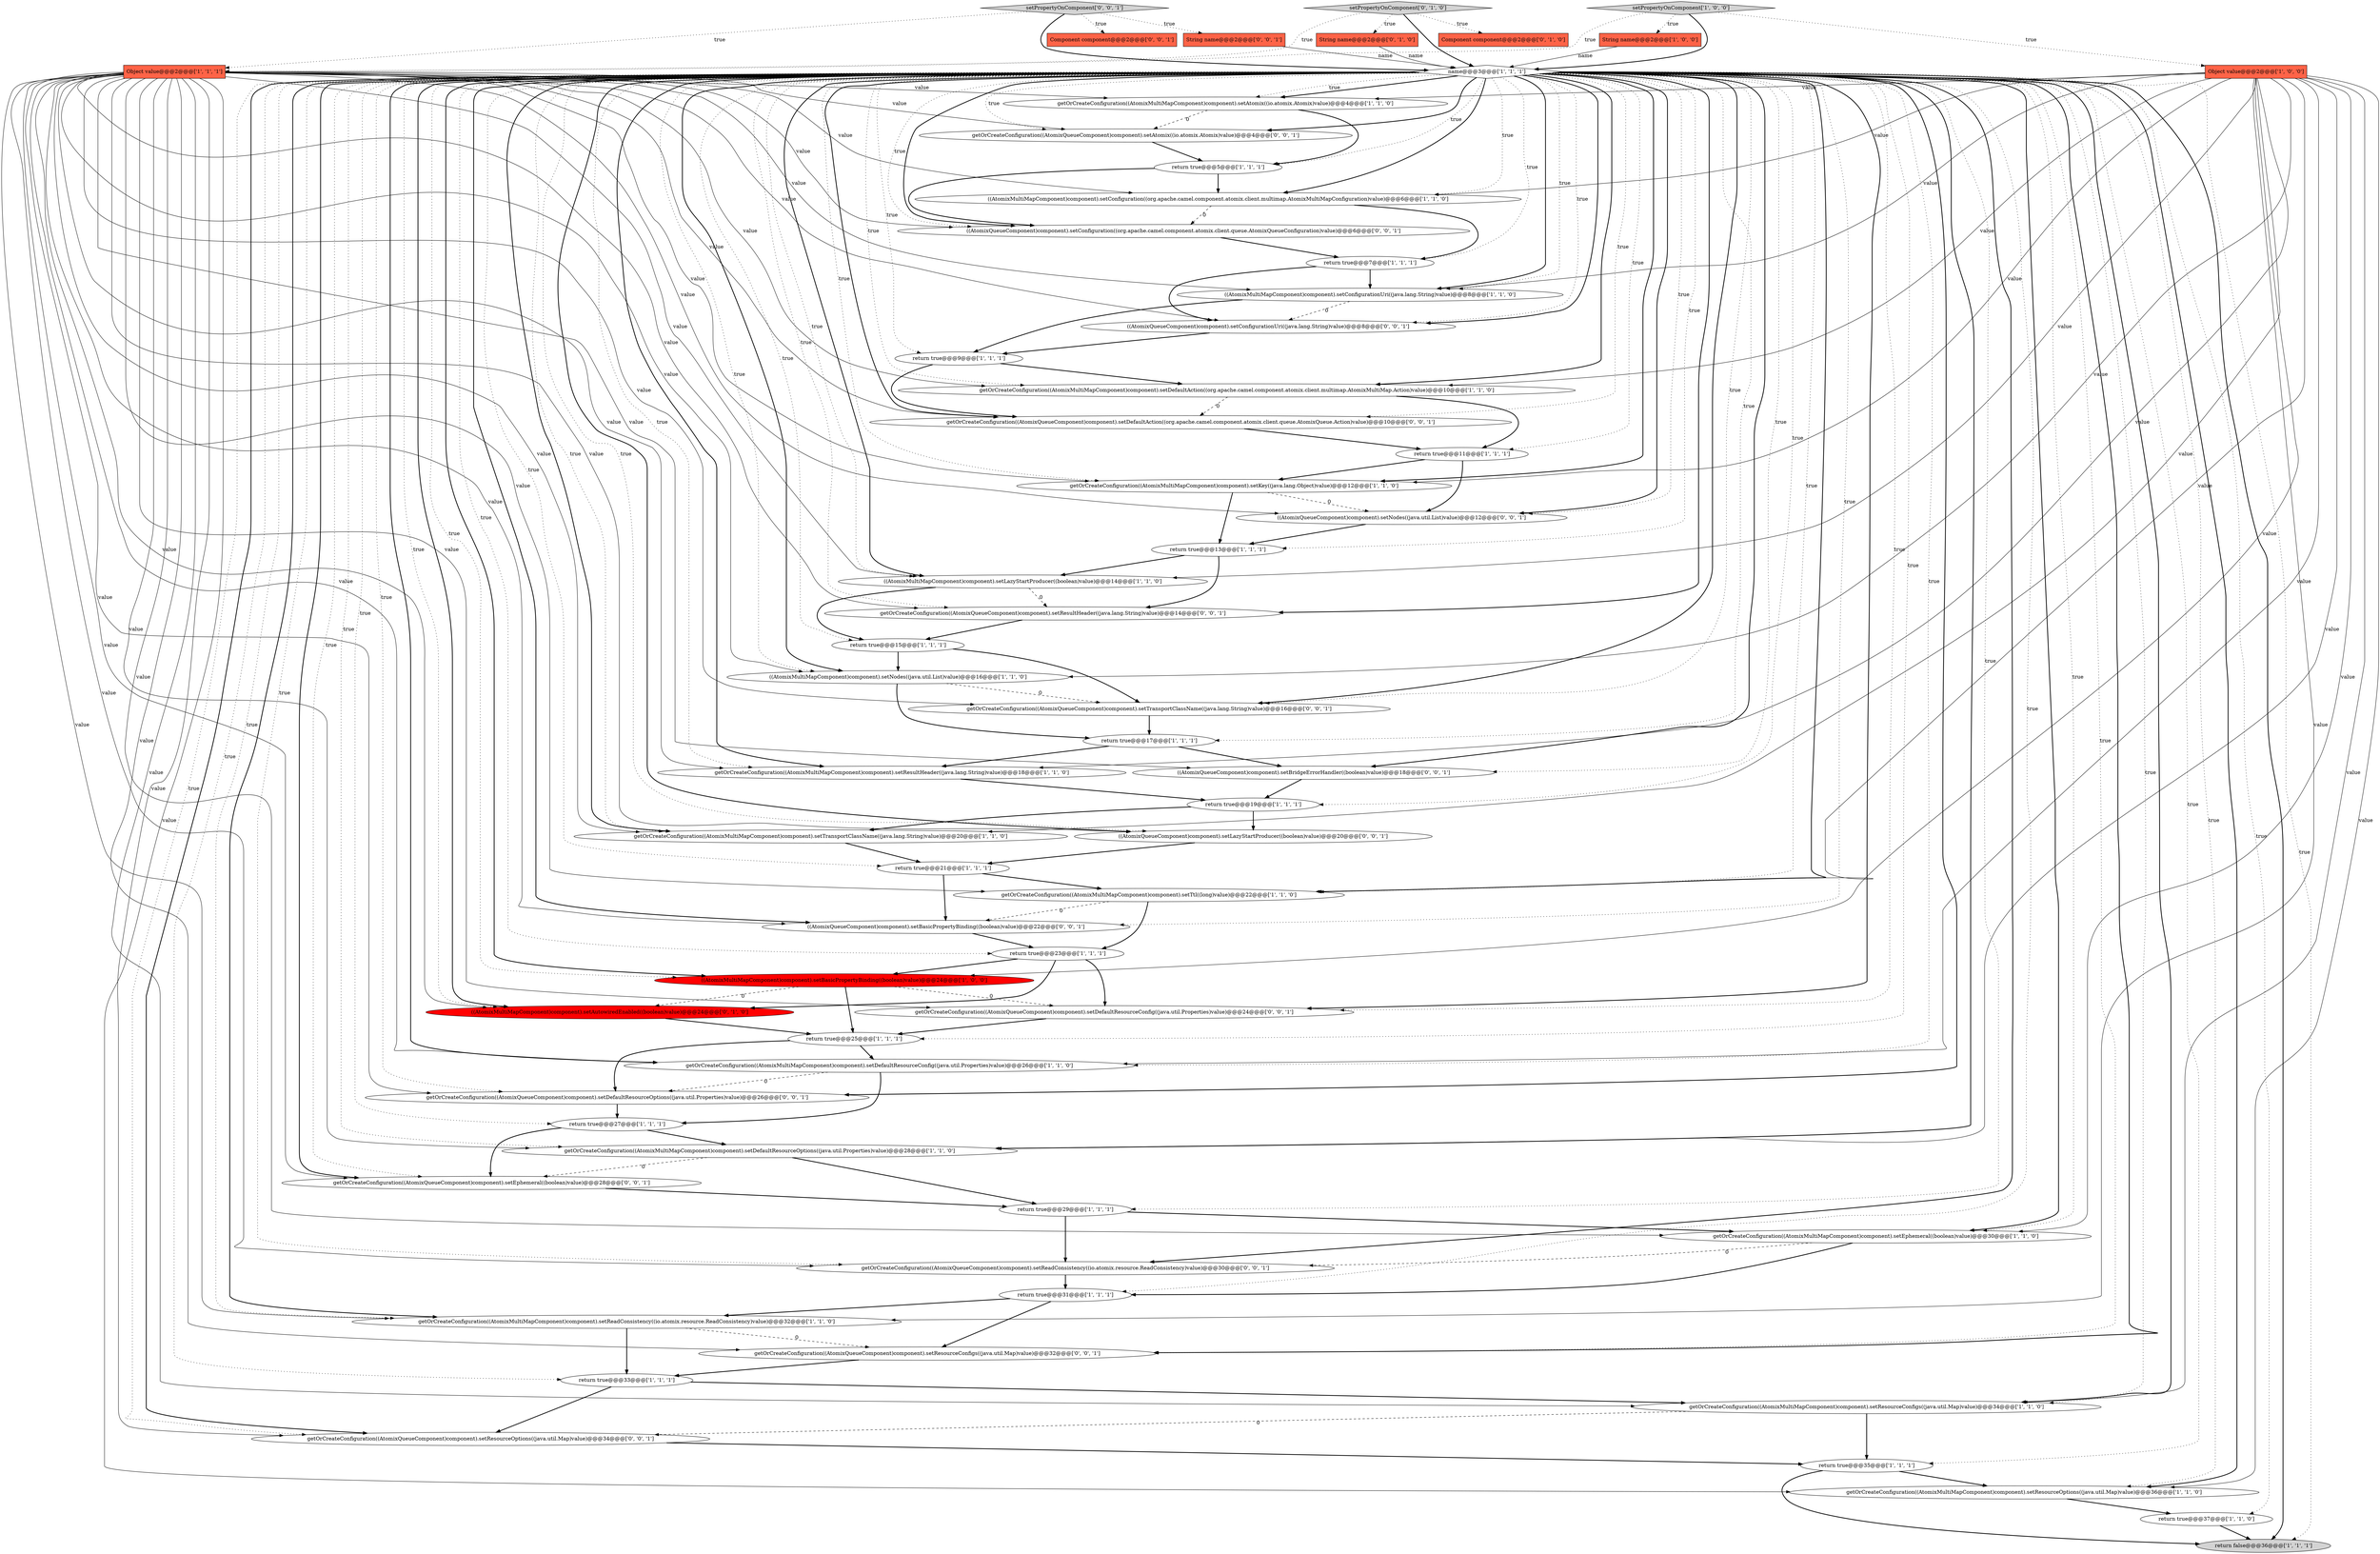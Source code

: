 digraph {
13 [style = filled, label = "getOrCreateConfiguration((AtomixMultiMapComponent)component).setKey((java.lang.Object)value)@@@12@@@['1', '1', '0']", fillcolor = white, shape = ellipse image = "AAA0AAABBB1BBB"];
0 [style = filled, label = "getOrCreateConfiguration((AtomixMultiMapComponent)component).setTransportClassName((java.lang.String)value)@@@20@@@['1', '1', '0']", fillcolor = white, shape = ellipse image = "AAA0AAABBB1BBB"];
32 [style = filled, label = "return true@@@29@@@['1', '1', '1']", fillcolor = white, shape = ellipse image = "AAA0AAABBB1BBB"];
11 [style = filled, label = "return true@@@21@@@['1', '1', '1']", fillcolor = white, shape = ellipse image = "AAA0AAABBB1BBB"];
29 [style = filled, label = "return true@@@7@@@['1', '1', '1']", fillcolor = white, shape = ellipse image = "AAA0AAABBB1BBB"];
57 [style = filled, label = "getOrCreateConfiguration((AtomixQueueComponent)component).setEphemeral((boolean)value)@@@28@@@['0', '0', '1']", fillcolor = white, shape = ellipse image = "AAA0AAABBB3BBB"];
36 [style = filled, label = "return true@@@5@@@['1', '1', '1']", fillcolor = white, shape = ellipse image = "AAA0AAABBB1BBB"];
41 [style = filled, label = "Component component@@@2@@@['0', '1', '0']", fillcolor = tomato, shape = box image = "AAA0AAABBB2BBB"];
50 [style = filled, label = "((AtomixQueueComponent)component).setBridgeErrorHandler((boolean)value)@@@18@@@['0', '0', '1']", fillcolor = white, shape = ellipse image = "AAA0AAABBB3BBB"];
5 [style = filled, label = "String name@@@2@@@['1', '0', '0']", fillcolor = tomato, shape = box image = "AAA0AAABBB1BBB"];
40 [style = filled, label = "String name@@@2@@@['0', '1', '0']", fillcolor = tomato, shape = box image = "AAA0AAABBB2BBB"];
48 [style = filled, label = "getOrCreateConfiguration((AtomixQueueComponent)component).setResultHeader((java.lang.String)value)@@@14@@@['0', '0', '1']", fillcolor = white, shape = ellipse image = "AAA0AAABBB3BBB"];
21 [style = filled, label = "return true@@@17@@@['1', '1', '1']", fillcolor = white, shape = ellipse image = "AAA0AAABBB1BBB"];
34 [style = filled, label = "return true@@@19@@@['1', '1', '1']", fillcolor = white, shape = ellipse image = "AAA0AAABBB1BBB"];
8 [style = filled, label = "return true@@@9@@@['1', '1', '1']", fillcolor = white, shape = ellipse image = "AAA0AAABBB1BBB"];
20 [style = filled, label = "return true@@@37@@@['1', '1', '0']", fillcolor = white, shape = ellipse image = "AAA0AAABBB1BBB"];
52 [style = filled, label = "String name@@@2@@@['0', '0', '1']", fillcolor = tomato, shape = box image = "AAA0AAABBB3BBB"];
3 [style = filled, label = "return true@@@23@@@['1', '1', '1']", fillcolor = white, shape = ellipse image = "AAA0AAABBB1BBB"];
14 [style = filled, label = "Object value@@@2@@@['1', '0', '0']", fillcolor = tomato, shape = box image = "AAA0AAABBB1BBB"];
26 [style = filled, label = "getOrCreateConfiguration((AtomixMultiMapComponent)component).setDefaultResourceConfig((java.util.Properties)value)@@@26@@@['1', '1', '0']", fillcolor = white, shape = ellipse image = "AAA0AAABBB1BBB"];
31 [style = filled, label = "setPropertyOnComponent['1', '0', '0']", fillcolor = lightgray, shape = diamond image = "AAA0AAABBB1BBB"];
33 [style = filled, label = "getOrCreateConfiguration((AtomixMultiMapComponent)component).setResultHeader((java.lang.String)value)@@@18@@@['1', '1', '0']", fillcolor = white, shape = ellipse image = "AAA0AAABBB1BBB"];
60 [style = filled, label = "setPropertyOnComponent['0', '0', '1']", fillcolor = lightgray, shape = diamond image = "AAA0AAABBB3BBB"];
25 [style = filled, label = "((AtomixMultiMapComponent)component).setLazyStartProducer((boolean)value)@@@14@@@['1', '1', '0']", fillcolor = white, shape = ellipse image = "AAA0AAABBB1BBB"];
37 [style = filled, label = "return true@@@25@@@['1', '1', '1']", fillcolor = white, shape = ellipse image = "AAA0AAABBB1BBB"];
39 [style = filled, label = "getOrCreateConfiguration((AtomixMultiMapComponent)component).setReadConsistency((io.atomix.resource.ReadConsistency)value)@@@32@@@['1', '1', '0']", fillcolor = white, shape = ellipse image = "AAA0AAABBB1BBB"];
49 [style = filled, label = "Component component@@@2@@@['0', '0', '1']", fillcolor = tomato, shape = box image = "AAA0AAABBB3BBB"];
58 [style = filled, label = "getOrCreateConfiguration((AtomixQueueComponent)component).setDefaultAction((org.apache.camel.component.atomix.client.queue.AtomixQueue.Action)value)@@@10@@@['0', '0', '1']", fillcolor = white, shape = ellipse image = "AAA0AAABBB3BBB"];
12 [style = filled, label = "getOrCreateConfiguration((AtomixMultiMapComponent)component).setResourceConfigs((java.util.Map)value)@@@34@@@['1', '1', '0']", fillcolor = white, shape = ellipse image = "AAA0AAABBB1BBB"];
2 [style = filled, label = "return false@@@36@@@['1', '1', '1']", fillcolor = lightgray, shape = ellipse image = "AAA0AAABBB1BBB"];
55 [style = filled, label = "getOrCreateConfiguration((AtomixQueueComponent)component).setResourceConfigs((java.util.Map)value)@@@32@@@['0', '0', '1']", fillcolor = white, shape = ellipse image = "AAA0AAABBB3BBB"];
46 [style = filled, label = "getOrCreateConfiguration((AtomixQueueComponent)component).setTransportClassName((java.lang.String)value)@@@16@@@['0', '0', '1']", fillcolor = white, shape = ellipse image = "AAA0AAABBB3BBB"];
18 [style = filled, label = "getOrCreateConfiguration((AtomixMultiMapComponent)component).setResourceOptions((java.util.Map)value)@@@36@@@['1', '1', '0']", fillcolor = white, shape = ellipse image = "AAA0AAABBB1BBB"];
17 [style = filled, label = "return true@@@33@@@['1', '1', '1']", fillcolor = white, shape = ellipse image = "AAA0AAABBB1BBB"];
10 [style = filled, label = "((AtomixMultiMapComponent)component).setConfiguration((org.apache.camel.component.atomix.client.multimap.AtomixMultiMapConfiguration)value)@@@6@@@['1', '1', '0']", fillcolor = white, shape = ellipse image = "AAA0AAABBB1BBB"];
23 [style = filled, label = "getOrCreateConfiguration((AtomixMultiMapComponent)component).setDefaultAction((org.apache.camel.component.atomix.client.multimap.AtomixMultiMap.Action)value)@@@10@@@['1', '1', '0']", fillcolor = white, shape = ellipse image = "AAA0AAABBB1BBB"];
30 [style = filled, label = "getOrCreateConfiguration((AtomixMultiMapComponent)component).setAtomix((io.atomix.Atomix)value)@@@4@@@['1', '1', '0']", fillcolor = white, shape = ellipse image = "AAA0AAABBB1BBB"];
51 [style = filled, label = "((AtomixQueueComponent)component).setBasicPropertyBinding((boolean)value)@@@22@@@['0', '0', '1']", fillcolor = white, shape = ellipse image = "AAA0AAABBB3BBB"];
59 [style = filled, label = "getOrCreateConfiguration((AtomixQueueComponent)component).setReadConsistency((io.atomix.resource.ReadConsistency)value)@@@30@@@['0', '0', '1']", fillcolor = white, shape = ellipse image = "AAA0AAABBB3BBB"];
44 [style = filled, label = "getOrCreateConfiguration((AtomixQueueComponent)component).setResourceOptions((java.util.Map)value)@@@34@@@['0', '0', '1']", fillcolor = white, shape = ellipse image = "AAA0AAABBB3BBB"];
19 [style = filled, label = "((AtomixMultiMapComponent)component).setBasicPropertyBinding((boolean)value)@@@24@@@['1', '0', '0']", fillcolor = red, shape = ellipse image = "AAA1AAABBB1BBB"];
42 [style = filled, label = "((AtomixMultiMapComponent)component).setAutowiredEnabled((boolean)value)@@@24@@@['0', '1', '0']", fillcolor = red, shape = ellipse image = "AAA1AAABBB2BBB"];
47 [style = filled, label = "((AtomixQueueComponent)component).setConfiguration((org.apache.camel.component.atomix.client.queue.AtomixQueueConfiguration)value)@@@6@@@['0', '0', '1']", fillcolor = white, shape = ellipse image = "AAA0AAABBB3BBB"];
6 [style = filled, label = "name@@@3@@@['1', '1', '1']", fillcolor = white, shape = diamond image = "AAA0AAABBB1BBB"];
27 [style = filled, label = "getOrCreateConfiguration((AtomixMultiMapComponent)component).setEphemeral((boolean)value)@@@30@@@['1', '1', '0']", fillcolor = white, shape = ellipse image = "AAA0AAABBB1BBB"];
28 [style = filled, label = "return true@@@31@@@['1', '1', '1']", fillcolor = white, shape = ellipse image = "AAA0AAABBB1BBB"];
1 [style = filled, label = "return true@@@13@@@['1', '1', '1']", fillcolor = white, shape = ellipse image = "AAA0AAABBB1BBB"];
56 [style = filled, label = "((AtomixQueueComponent)component).setNodes((java.util.List)value)@@@12@@@['0', '0', '1']", fillcolor = white, shape = ellipse image = "AAA0AAABBB3BBB"];
9 [style = filled, label = "return true@@@15@@@['1', '1', '1']", fillcolor = white, shape = ellipse image = "AAA0AAABBB1BBB"];
15 [style = filled, label = "((AtomixMultiMapComponent)component).setNodes((java.util.List)value)@@@16@@@['1', '1', '0']", fillcolor = white, shape = ellipse image = "AAA0AAABBB1BBB"];
22 [style = filled, label = "((AtomixMultiMapComponent)component).setConfigurationUri((java.lang.String)value)@@@8@@@['1', '1', '0']", fillcolor = white, shape = ellipse image = "AAA0AAABBB1BBB"];
4 [style = filled, label = "return true@@@11@@@['1', '1', '1']", fillcolor = white, shape = ellipse image = "AAA0AAABBB1BBB"];
61 [style = filled, label = "getOrCreateConfiguration((AtomixQueueComponent)component).setDefaultResourceConfig((java.util.Properties)value)@@@24@@@['0', '0', '1']", fillcolor = white, shape = ellipse image = "AAA0AAABBB3BBB"];
45 [style = filled, label = "((AtomixQueueComponent)component).setConfigurationUri((java.lang.String)value)@@@8@@@['0', '0', '1']", fillcolor = white, shape = ellipse image = "AAA0AAABBB3BBB"];
7 [style = filled, label = "return true@@@35@@@['1', '1', '1']", fillcolor = white, shape = ellipse image = "AAA0AAABBB1BBB"];
35 [style = filled, label = "Object value@@@2@@@['1', '1', '1']", fillcolor = tomato, shape = box image = "AAA0AAABBB1BBB"];
43 [style = filled, label = "setPropertyOnComponent['0', '1', '0']", fillcolor = lightgray, shape = diamond image = "AAA0AAABBB2BBB"];
38 [style = filled, label = "return true@@@27@@@['1', '1', '1']", fillcolor = white, shape = ellipse image = "AAA0AAABBB1BBB"];
16 [style = filled, label = "getOrCreateConfiguration((AtomixMultiMapComponent)component).setDefaultResourceOptions((java.util.Properties)value)@@@28@@@['1', '1', '0']", fillcolor = white, shape = ellipse image = "AAA0AAABBB1BBB"];
24 [style = filled, label = "getOrCreateConfiguration((AtomixMultiMapComponent)component).setTtl((long)value)@@@22@@@['1', '1', '0']", fillcolor = white, shape = ellipse image = "AAA0AAABBB1BBB"];
53 [style = filled, label = "getOrCreateConfiguration((AtomixQueueComponent)component).setAtomix((io.atomix.Atomix)value)@@@4@@@['0', '0', '1']", fillcolor = white, shape = ellipse image = "AAA0AAABBB3BBB"];
62 [style = filled, label = "((AtomixQueueComponent)component).setLazyStartProducer((boolean)value)@@@20@@@['0', '0', '1']", fillcolor = white, shape = ellipse image = "AAA0AAABBB3BBB"];
54 [style = filled, label = "getOrCreateConfiguration((AtomixQueueComponent)component).setDefaultResourceOptions((java.util.Properties)value)@@@26@@@['0', '0', '1']", fillcolor = white, shape = ellipse image = "AAA0AAABBB3BBB"];
35->56 [style = solid, label="value"];
55->17 [style = bold, label=""];
6->57 [style = bold, label=""];
13->56 [style = dashed, label="0"];
61->37 [style = bold, label=""];
56->1 [style = bold, label=""];
43->35 [style = dotted, label="true"];
5->6 [style = solid, label="name"];
6->22 [style = bold, label=""];
15->21 [style = bold, label=""];
6->55 [style = dotted, label="true"];
6->62 [style = dotted, label="true"];
6->39 [style = dotted, label="true"];
27->28 [style = bold, label=""];
25->48 [style = dashed, label="0"];
6->1 [style = dotted, label="true"];
26->54 [style = dashed, label="0"];
35->61 [style = solid, label="value"];
44->7 [style = bold, label=""];
6->59 [style = dotted, label="true"];
6->32 [style = dotted, label="true"];
30->36 [style = bold, label=""];
35->10 [style = solid, label="value"];
60->35 [style = dotted, label="true"];
35->44 [style = solid, label="value"];
6->19 [style = dotted, label="true"];
12->7 [style = bold, label=""];
13->1 [style = bold, label=""];
29->45 [style = bold, label=""];
23->58 [style = dashed, label="0"];
6->38 [style = dotted, label="true"];
35->16 [style = solid, label="value"];
22->8 [style = bold, label=""];
53->36 [style = bold, label=""];
6->26 [style = dotted, label="true"];
46->21 [style = bold, label=""];
14->25 [style = solid, label="value"];
35->46 [style = solid, label="value"];
6->18 [style = dotted, label="true"];
31->6 [style = bold, label=""];
3->19 [style = bold, label=""];
35->27 [style = solid, label="value"];
6->48 [style = dotted, label="true"];
60->6 [style = bold, label=""];
12->44 [style = dashed, label="0"];
35->22 [style = solid, label="value"];
17->44 [style = bold, label=""];
40->6 [style = solid, label="name"];
6->0 [style = dotted, label="true"];
6->11 [style = dotted, label="true"];
6->46 [style = bold, label=""];
6->3 [style = dotted, label="true"];
54->38 [style = bold, label=""];
6->62 [style = bold, label=""];
21->50 [style = bold, label=""];
28->55 [style = bold, label=""];
6->15 [style = dotted, label="true"];
14->12 [style = solid, label="value"];
6->61 [style = dotted, label="true"];
11->51 [style = bold, label=""];
8->23 [style = bold, label=""];
37->26 [style = bold, label=""];
14->10 [style = solid, label="value"];
6->54 [style = bold, label=""];
6->13 [style = dotted, label="true"];
14->33 [style = solid, label="value"];
31->5 [style = dotted, label="true"];
6->37 [style = dotted, label="true"];
24->51 [style = dashed, label="0"];
16->32 [style = bold, label=""];
35->30 [style = solid, label="value"];
27->59 [style = dashed, label="0"];
3->61 [style = bold, label=""];
35->54 [style = solid, label="value"];
31->14 [style = dotted, label="true"];
34->0 [style = bold, label=""];
32->59 [style = bold, label=""];
38->57 [style = bold, label=""];
60->52 [style = dotted, label="true"];
35->18 [style = solid, label="value"];
35->51 [style = solid, label="value"];
6->20 [style = dotted, label="true"];
6->2 [style = bold, label=""];
19->37 [style = bold, label=""];
6->61 [style = bold, label=""];
57->32 [style = bold, label=""];
6->53 [style = bold, label=""];
18->20 [style = bold, label=""];
4->56 [style = bold, label=""];
35->12 [style = solid, label="value"];
6->51 [style = dotted, label="true"];
6->29 [style = dotted, label="true"];
6->54 [style = dotted, label="true"];
34->62 [style = bold, label=""];
7->2 [style = bold, label=""];
6->25 [style = dotted, label="true"];
16->57 [style = dashed, label="0"];
6->7 [style = dotted, label="true"];
6->57 [style = dotted, label="true"];
35->39 [style = solid, label="value"];
35->15 [style = solid, label="value"];
6->12 [style = dotted, label="true"];
6->42 [style = dotted, label="true"];
59->28 [style = bold, label=""];
14->26 [style = solid, label="value"];
6->33 [style = dotted, label="true"];
39->55 [style = dashed, label="0"];
6->39 [style = bold, label=""];
6->47 [style = bold, label=""];
24->3 [style = bold, label=""];
6->48 [style = bold, label=""];
6->47 [style = dotted, label="true"];
50->34 [style = bold, label=""];
35->50 [style = solid, label="value"];
6->24 [style = dotted, label="true"];
42->37 [style = bold, label=""];
6->26 [style = bold, label=""];
14->18 [style = solid, label="value"];
31->35 [style = dotted, label="true"];
14->30 [style = solid, label="value"];
6->23 [style = bold, label=""];
6->18 [style = bold, label=""];
28->39 [style = bold, label=""];
1->48 [style = bold, label=""];
4->13 [style = bold, label=""];
25->9 [style = bold, label=""];
38->16 [style = bold, label=""];
6->42 [style = bold, label=""];
6->51 [style = bold, label=""];
9->46 [style = bold, label=""];
0->11 [style = bold, label=""];
32->27 [style = bold, label=""];
6->24 [style = bold, label=""];
6->22 [style = dotted, label="true"];
11->24 [style = bold, label=""];
6->44 [style = bold, label=""];
6->50 [style = dotted, label="true"];
3->42 [style = bold, label=""];
6->15 [style = bold, label=""];
14->15 [style = solid, label="value"];
35->62 [style = solid, label="value"];
6->10 [style = dotted, label="true"];
35->33 [style = solid, label="value"];
6->55 [style = bold, label=""];
6->27 [style = bold, label=""];
47->29 [style = bold, label=""];
17->12 [style = bold, label=""];
35->47 [style = solid, label="value"];
6->2 [style = dotted, label="true"];
6->56 [style = bold, label=""];
62->11 [style = bold, label=""];
6->9 [style = dotted, label="true"];
22->45 [style = dashed, label="0"];
39->17 [style = bold, label=""];
35->13 [style = solid, label="value"];
6->8 [style = dotted, label="true"];
6->33 [style = bold, label=""];
6->10 [style = bold, label=""];
6->13 [style = bold, label=""];
35->0 [style = solid, label="value"];
45->8 [style = bold, label=""];
7->18 [style = bold, label=""];
43->40 [style = dotted, label="true"];
52->6 [style = solid, label="name"];
58->4 [style = bold, label=""];
35->55 [style = solid, label="value"];
6->21 [style = dotted, label="true"];
6->27 [style = dotted, label="true"];
6->59 [style = bold, label=""];
14->24 [style = solid, label="value"];
35->42 [style = solid, label="value"];
1->25 [style = bold, label=""];
19->42 [style = dashed, label="0"];
6->46 [style = dotted, label="true"];
6->56 [style = dotted, label="true"];
35->53 [style = solid, label="value"];
36->10 [style = bold, label=""];
14->23 [style = solid, label="value"];
6->12 [style = bold, label=""];
6->30 [style = dotted, label="true"];
6->53 [style = dotted, label="true"];
36->47 [style = bold, label=""];
6->36 [style = dotted, label="true"];
35->24 [style = solid, label="value"];
35->25 [style = solid, label="value"];
6->58 [style = dotted, label="true"];
8->58 [style = bold, label=""];
35->59 [style = solid, label="value"];
35->48 [style = solid, label="value"];
14->13 [style = solid, label="value"];
14->22 [style = solid, label="value"];
14->16 [style = solid, label="value"];
21->33 [style = bold, label=""];
14->19 [style = solid, label="value"];
14->39 [style = solid, label="value"];
6->23 [style = dotted, label="true"];
23->4 [style = bold, label=""];
48->9 [style = bold, label=""];
6->0 [style = bold, label=""];
6->19 [style = bold, label=""];
35->57 [style = solid, label="value"];
30->53 [style = dashed, label="0"];
6->17 [style = dotted, label="true"];
43->6 [style = bold, label=""];
6->44 [style = dotted, label="true"];
35->26 [style = solid, label="value"];
6->28 [style = dotted, label="true"];
20->2 [style = bold, label=""];
37->54 [style = bold, label=""];
35->23 [style = solid, label="value"];
26->38 [style = bold, label=""];
60->49 [style = dotted, label="true"];
51->3 [style = bold, label=""];
14->27 [style = solid, label="value"];
6->4 [style = dotted, label="true"];
10->29 [style = bold, label=""];
15->46 [style = dashed, label="0"];
6->16 [style = bold, label=""];
9->15 [style = bold, label=""];
6->50 [style = bold, label=""];
6->34 [style = dotted, label="true"];
43->41 [style = dotted, label="true"];
6->45 [style = dotted, label="true"];
14->0 [style = solid, label="value"];
35->45 [style = solid, label="value"];
29->22 [style = bold, label=""];
6->58 [style = bold, label=""];
35->58 [style = solid, label="value"];
19->61 [style = dashed, label="0"];
6->45 [style = bold, label=""];
33->34 [style = bold, label=""];
10->47 [style = dashed, label="0"];
6->16 [style = dotted, label="true"];
6->25 [style = bold, label=""];
6->30 [style = bold, label=""];
}
